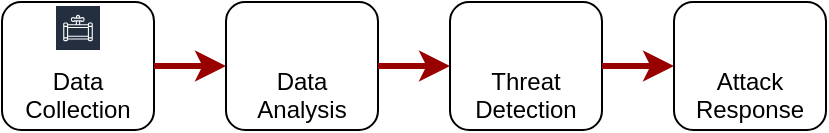 <mxfile>
    <diagram id="9p4r_unaipcgZdkD1xP9" name="overview">
        <mxGraphModel dx="673" dy="654" grid="1" gridSize="1" guides="1" tooltips="1" connect="1" arrows="1" fold="1" page="1" pageScale="1" pageWidth="850" pageHeight="1100" math="0" shadow="0">
            <root>
                <mxCell id="0"/>
                <mxCell id="1" parent="0"/>
                <mxCell id="2" value="&lt;br&gt;&lt;br&gt;Data &lt;br&gt;Collection" style="rounded=1;whiteSpace=wrap;html=1;" vertex="1" parent="1">
                    <mxGeometry x="64" y="64" width="76" height="64" as="geometry"/>
                </mxCell>
                <mxCell id="3" value="" style="sketch=0;outlineConnect=0;fontColor=#232F3E;gradientColor=none;strokeColor=#ffffff;fillColor=#232F3E;dashed=0;verticalLabelPosition=middle;verticalAlign=bottom;align=center;html=1;whiteSpace=wrap;fontSize=10;fontStyle=1;spacing=3;shape=mxgraph.aws4.productIcon;prIcon=mxgraph.aws4.data_pipeline;" vertex="1" parent="1">
                    <mxGeometry x="90" y="65" width="24" height="24" as="geometry"/>
                </mxCell>
                <mxCell id="4" value="&lt;br&gt;&lt;br&gt;Data &lt;br&gt;Analysis" style="rounded=1;whiteSpace=wrap;html=1;" vertex="1" parent="1">
                    <mxGeometry x="176" y="64" width="76" height="64" as="geometry"/>
                </mxCell>
                <mxCell id="5" value="&lt;br&gt;&lt;br&gt;Threat&lt;br&gt;Detection" style="rounded=1;whiteSpace=wrap;html=1;" vertex="1" parent="1">
                    <mxGeometry x="288" y="64" width="76" height="64" as="geometry"/>
                </mxCell>
                <mxCell id="6" value="&lt;br&gt;&lt;br&gt;Attack Response" style="rounded=1;whiteSpace=wrap;html=1;" vertex="1" parent="1">
                    <mxGeometry x="400" y="64" width="76" height="64" as="geometry"/>
                </mxCell>
                <mxCell id="10" value="" style="endArrow=classic;html=1;exitX=1;exitY=0.5;exitDx=0;exitDy=0;entryX=0;entryY=0.5;entryDx=0;entryDy=0;strokeColor=#990000;strokeWidth=3;" edge="1" parent="1" source="2" target="4">
                    <mxGeometry width="50" height="50" relative="1" as="geometry">
                        <mxPoint x="292" y="350" as="sourcePoint"/>
                        <mxPoint x="342" y="300" as="targetPoint"/>
                    </mxGeometry>
                </mxCell>
                <mxCell id="12" value="" style="shape=image;verticalLabelPosition=bottom;labelBackgroundColor=#ffffff;verticalAlign=top;aspect=fixed;imageAspect=0;image=http://cdn.onlinewebfonts.com/svg/img_305410.png;" vertex="1" parent="1">
                    <mxGeometry x="202" y="67.84" width="24" height="18.32" as="geometry"/>
                </mxCell>
                <mxCell id="14" value="" style="shape=image;verticalLabelPosition=bottom;labelBackgroundColor=#ffffff;verticalAlign=top;aspect=fixed;imageAspect=0;image=https://cdn.iconscout.com/icon/premium/png-256-thumb/cyber-threats-986838.png;" vertex="1" parent="1">
                    <mxGeometry x="314" y="66" width="24" height="24" as="geometry"/>
                </mxCell>
                <mxCell id="15" value="" style="endArrow=classic;html=1;exitX=1;exitY=0.5;exitDx=0;exitDy=0;entryX=0;entryY=0.5;entryDx=0;entryDy=0;strokeColor=#990000;strokeWidth=3;" edge="1" parent="1" source="4" target="5">
                    <mxGeometry width="50" height="50" relative="1" as="geometry">
                        <mxPoint x="144" y="100" as="sourcePoint"/>
                        <mxPoint x="180" y="100" as="targetPoint"/>
                    </mxGeometry>
                </mxCell>
                <mxCell id="16" value="" style="endArrow=classic;html=1;exitX=1;exitY=0.5;exitDx=0;exitDy=0;entryX=0;entryY=0.5;entryDx=0;entryDy=0;strokeColor=#990000;strokeWidth=3;" edge="1" parent="1" source="5" target="6">
                    <mxGeometry width="50" height="50" relative="1" as="geometry">
                        <mxPoint x="256" y="100" as="sourcePoint"/>
                        <mxPoint x="292" y="100" as="targetPoint"/>
                    </mxGeometry>
                </mxCell>
                <mxCell id="17" value="" style="shape=image;verticalLabelPosition=bottom;labelBackgroundColor=#ffffff;verticalAlign=top;aspect=fixed;imageAspect=0;image=https://cdn3.iconfinder.com/data/icons/business-finance-lineal/32/plan-strategy-playbook-route-512.png;" vertex="1" parent="1">
                    <mxGeometry x="426" y="63.84" width="24" height="24" as="geometry"/>
                </mxCell>
            </root>
        </mxGraphModel>
    </diagram>
</mxfile>